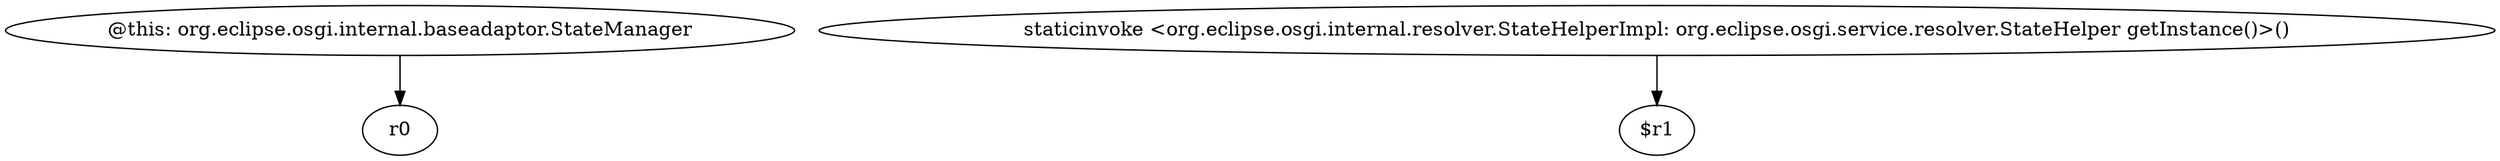 digraph g {
0[label="@this: org.eclipse.osgi.internal.baseadaptor.StateManager"]
1[label="r0"]
0->1[label=""]
2[label="staticinvoke <org.eclipse.osgi.internal.resolver.StateHelperImpl: org.eclipse.osgi.service.resolver.StateHelper getInstance()>()"]
3[label="$r1"]
2->3[label=""]
}